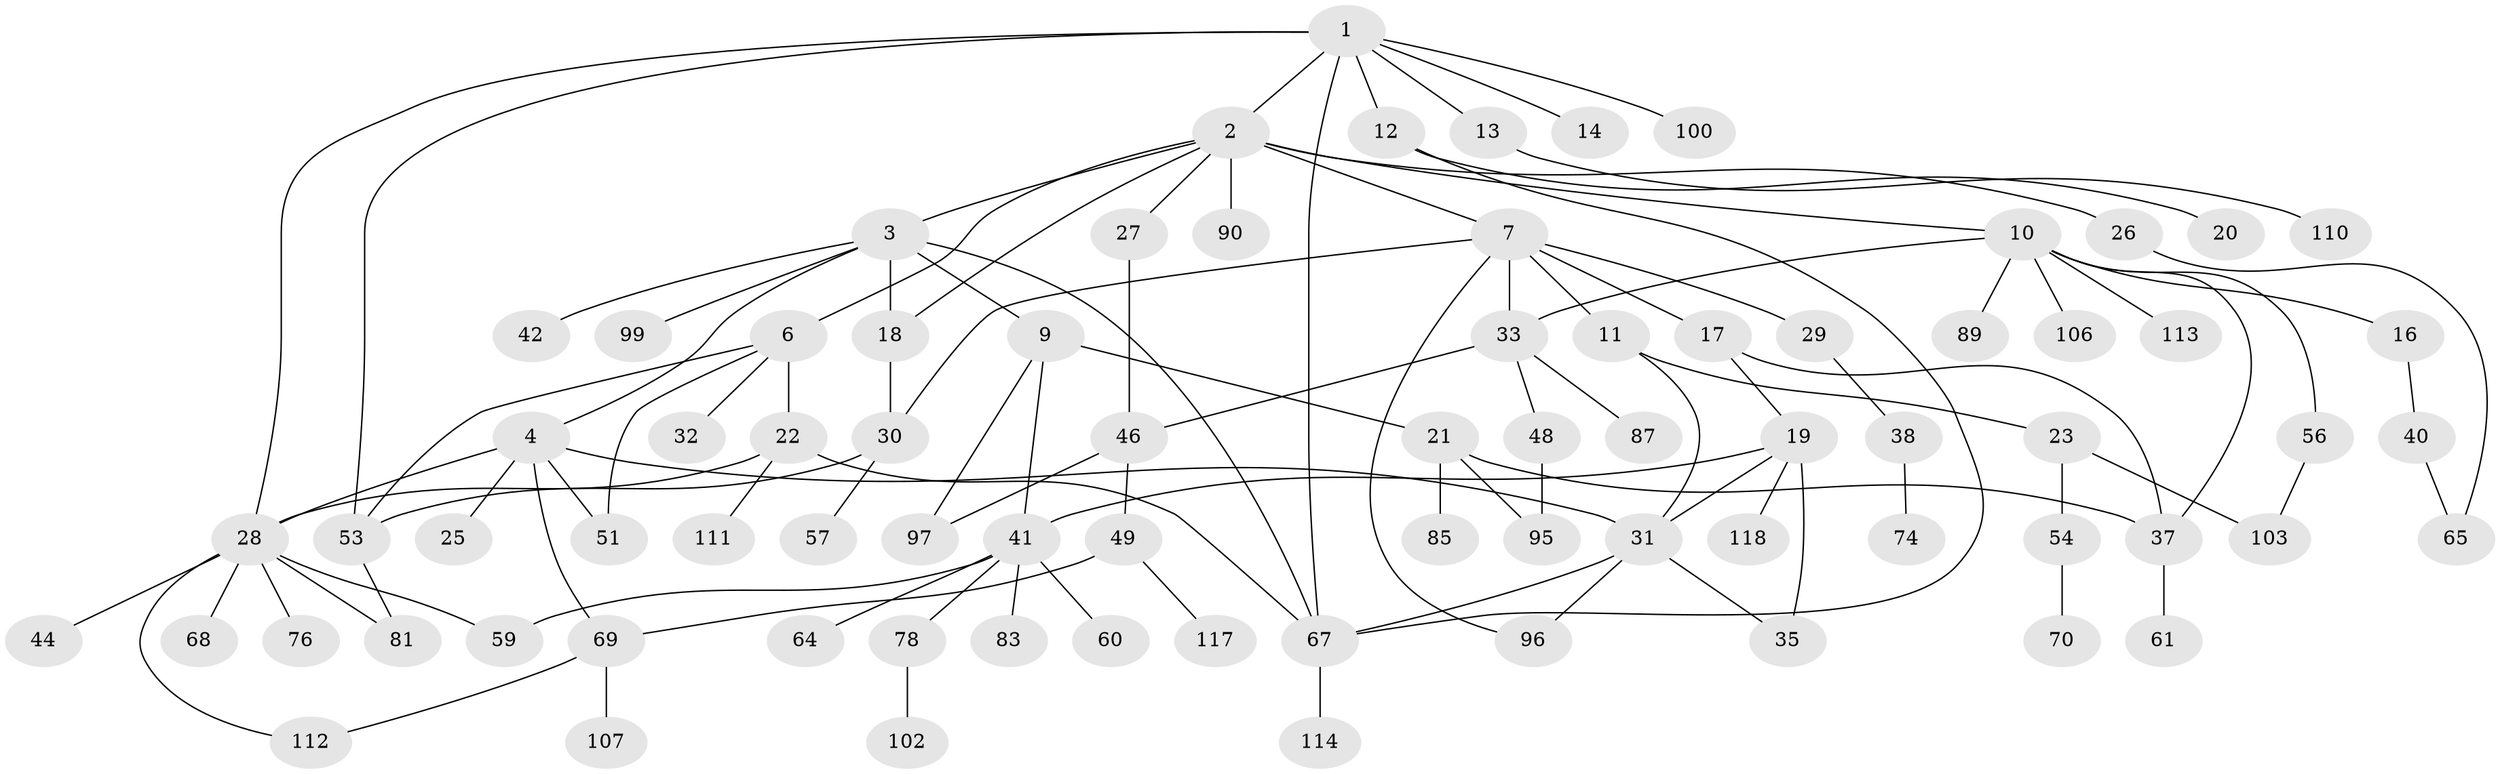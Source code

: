 // Generated by graph-tools (version 1.1) at 2025/51/02/27/25 19:51:36]
// undirected, 78 vertices, 105 edges
graph export_dot {
graph [start="1"]
  node [color=gray90,style=filled];
  1 [super="+93"];
  2 [super="+5"];
  3 [super="+82"];
  4 [super="+8"];
  6 [super="+24"];
  7 [super="+63"];
  9 [super="+15"];
  10 [super="+91"];
  11 [super="+52"];
  12 [super="+72"];
  13;
  14 [super="+39"];
  16 [super="+43"];
  17 [super="+116"];
  18 [super="+62"];
  19 [super="+79"];
  20 [super="+98"];
  21 [super="+50"];
  22;
  23 [super="+73"];
  25;
  26;
  27 [super="+47"];
  28 [super="+36"];
  29;
  30 [super="+34"];
  31 [super="+55"];
  32;
  33 [super="+92"];
  35 [super="+80"];
  37 [super="+77"];
  38 [super="+71"];
  40;
  41 [super="+45"];
  42;
  44;
  46 [super="+75"];
  48 [super="+66"];
  49 [super="+105"];
  51;
  53 [super="+58"];
  54;
  56;
  57;
  59;
  60;
  61;
  64 [super="+88"];
  65 [super="+101"];
  67 [super="+94"];
  68;
  69 [super="+104"];
  70;
  74;
  76;
  78 [super="+84"];
  81;
  83;
  85 [super="+86"];
  87;
  89;
  90;
  95;
  96;
  97;
  99;
  100;
  102;
  103 [super="+109"];
  106;
  107 [super="+108"];
  110;
  111;
  112 [super="+115"];
  113;
  114;
  117;
  118;
  1 -- 2;
  1 -- 12;
  1 -- 13;
  1 -- 14;
  1 -- 28;
  1 -- 100;
  1 -- 53;
  1 -- 67;
  2 -- 3;
  2 -- 6;
  2 -- 10;
  2 -- 26;
  2 -- 27;
  2 -- 18;
  2 -- 90;
  2 -- 7;
  3 -- 4;
  3 -- 9;
  3 -- 42;
  3 -- 99;
  3 -- 18;
  3 -- 67;
  4 -- 25;
  4 -- 31;
  4 -- 69;
  4 -- 28;
  4 -- 51;
  6 -- 22;
  6 -- 51;
  6 -- 53;
  6 -- 32;
  7 -- 11;
  7 -- 17;
  7 -- 29;
  7 -- 30;
  7 -- 33;
  7 -- 96;
  9 -- 97;
  9 -- 21 [weight=2];
  9 -- 41;
  10 -- 16;
  10 -- 37;
  10 -- 56;
  10 -- 89;
  10 -- 113;
  10 -- 106;
  10 -- 33;
  11 -- 23;
  11 -- 31;
  12 -- 20;
  12 -- 67;
  13 -- 110;
  16 -- 40;
  17 -- 19;
  17 -- 37;
  18 -- 30;
  19 -- 118;
  19 -- 41;
  19 -- 31;
  19 -- 35;
  21 -- 85;
  21 -- 95;
  21 -- 37;
  22 -- 28;
  22 -- 67;
  22 -- 111;
  23 -- 54;
  23 -- 103;
  26 -- 65;
  27 -- 46;
  28 -- 68;
  28 -- 76;
  28 -- 81;
  28 -- 59;
  28 -- 44;
  28 -- 112;
  29 -- 38;
  30 -- 53;
  30 -- 57;
  31 -- 35;
  31 -- 96;
  31 -- 67;
  33 -- 48;
  33 -- 87;
  33 -- 46;
  37 -- 61;
  38 -- 74;
  40 -- 65;
  41 -- 78;
  41 -- 64;
  41 -- 83;
  41 -- 59;
  41 -- 60;
  46 -- 49;
  46 -- 97;
  48 -- 95;
  49 -- 117;
  49 -- 69;
  53 -- 81;
  54 -- 70;
  56 -- 103;
  67 -- 114;
  69 -- 112;
  69 -- 107;
  78 -- 102;
}
